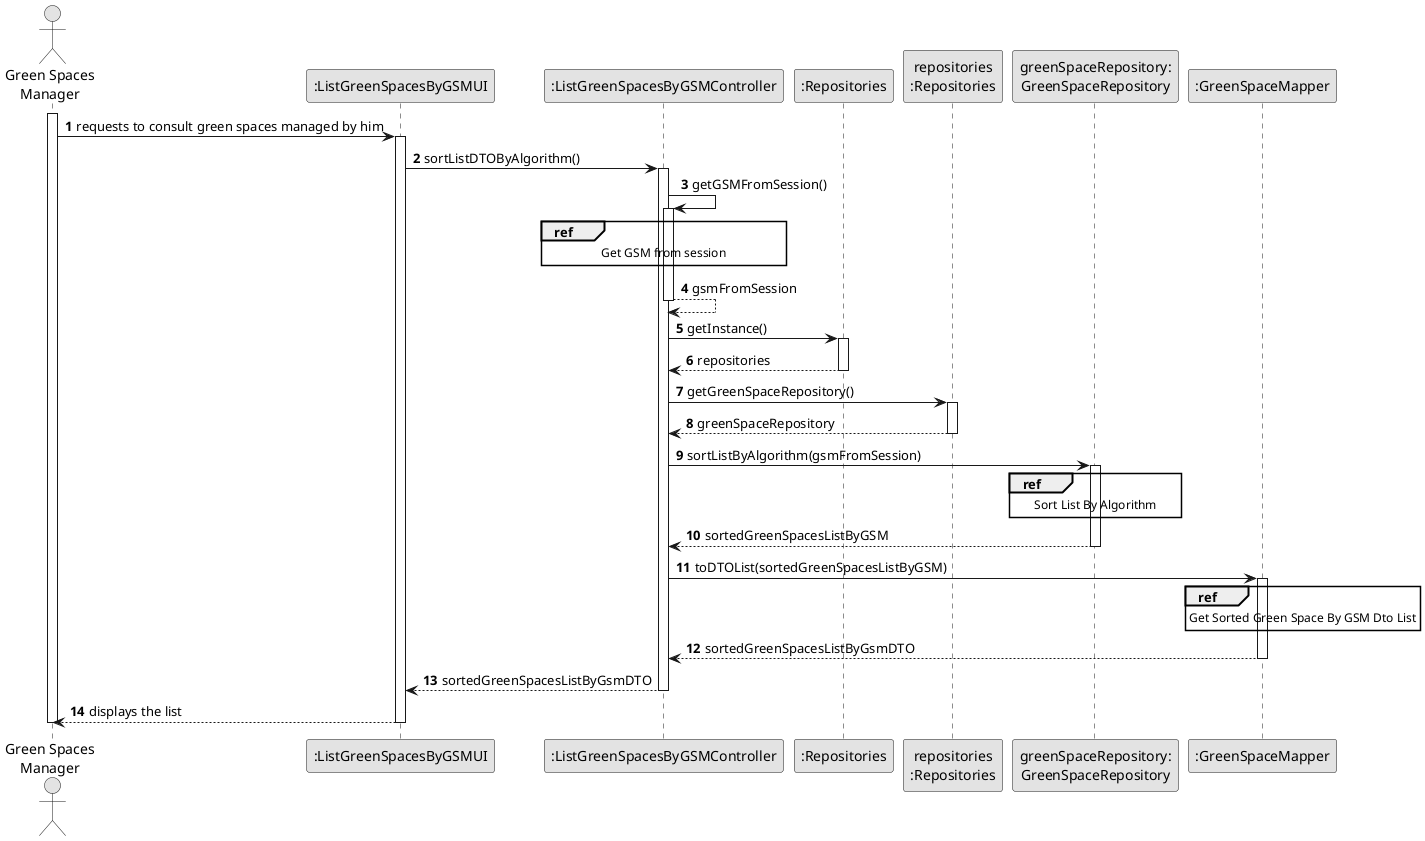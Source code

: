 @startuml
skinparam monochrome true
skinparam packageStyle rectangle
skinparam shadowing false

autonumber

'hide footbox
actor "Green Spaces\nManager" as GSM
participant ":ListGreenSpacesByGSMUI" as UI
participant ":ListGreenSpacesByGSMController" as CTRL
participant ":Repositories" as REP
participant "repositories\n:Repositories" as REPS
participant "greenSpaceRepository:\nGreenSpaceRepository" as greenSpaceRepository
participant ":GreenSpaceMapper" as greenSpaceMapper

activate GSM

    GSM -> UI : requests to consult green spaces managed by him
    activate UI

        UI -> CTRL: sortListDTOByAlgorithm()
        activate CTRL

            CTRL -> CTRL: getGSMFromSession()
            activate CTRL

                ref over CTRL
                    Get GSM from session
                end ref

            CTRL --> CTRL: gsmFromSession
            deactivate CTRL

            CTRL -> REP: getInstance()
            activate REP

            REP --> CTRL: repositories
            deactivate REP

            CTRL -> REPS: getGreenSpaceRepository()
            activate REPS

            REPS --> CTRL: greenSpaceRepository
            deactivate REPS

            CTRL -> greenSpaceRepository: sortListByAlgorithm(gsmFromSession)
            activate greenSpaceRepository

                ref over greenSpaceRepository
                    Sort List By Algorithm
                end ref

            greenSpaceRepository --> CTRL: sortedGreenSpacesListByGSM
            deactivate greenSpaceRepository

            CTRL -> greenSpaceMapper: toDTOList(sortedGreenSpacesListByGSM)
            activate greenSpaceMapper

                ref over greenSpaceMapper
                    Get Sorted Green Space By GSM Dto List
                end ref

            greenSpaceMapper --> CTRL : sortedGreenSpacesListByGsmDTO
            deactivate greenSpaceMapper

        CTRL --> UI : sortedGreenSpacesListByGsmDTO
        deactivate CTRL

    UI --> GSM : displays the list
    deactivate UI

deactivate GSM

@enduml